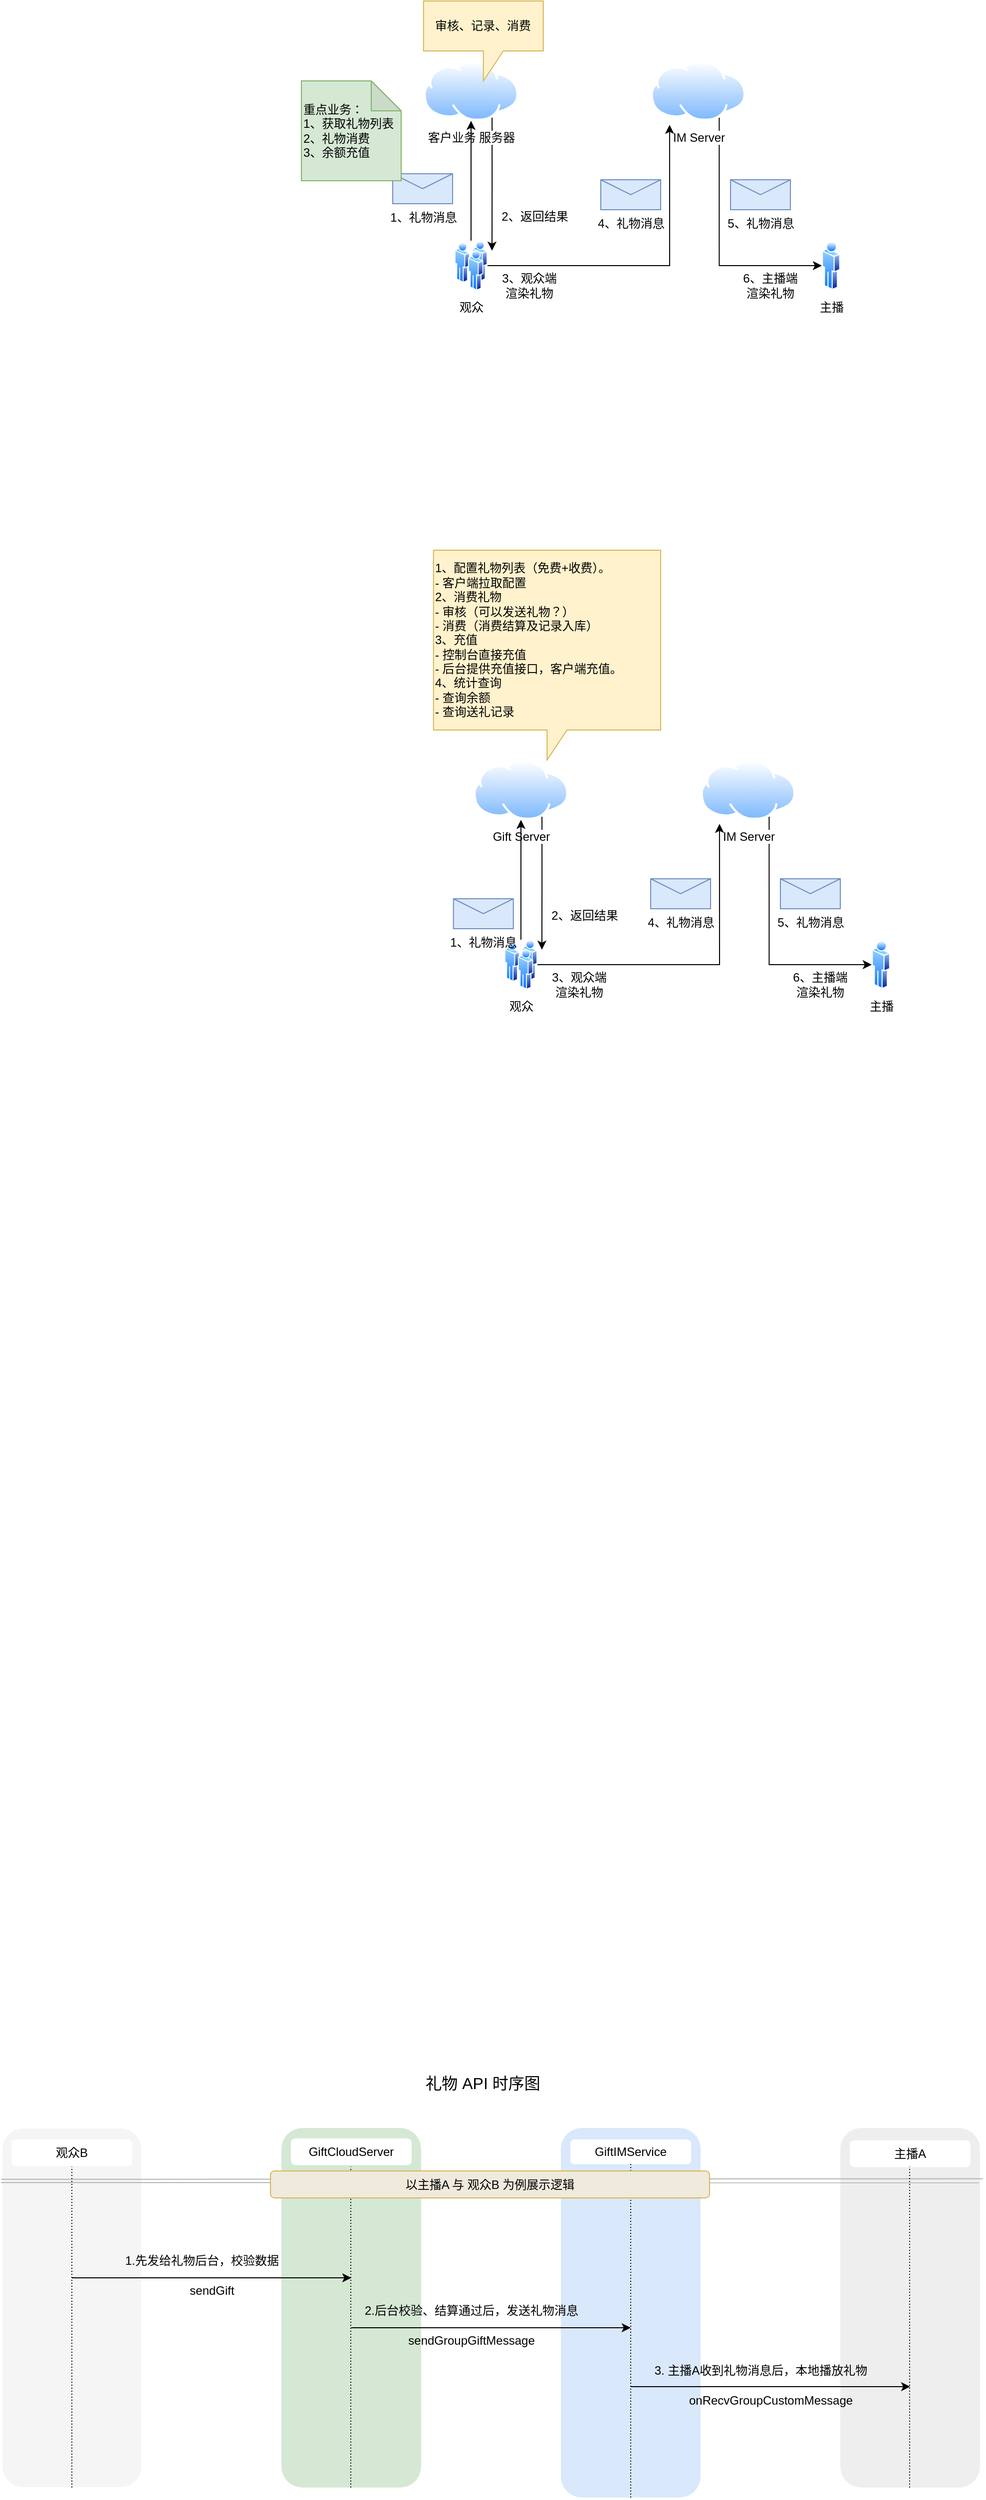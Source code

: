 <mxfile version="24.7.15">
  <diagram name="第 1 页" id="jcVEZMa674RAuCqElUsa">
    <mxGraphModel dx="1970" dy="1035" grid="0" gridSize="10" guides="1" tooltips="1" connect="1" arrows="1" fold="1" page="0" pageScale="1" pageWidth="827" pageHeight="1169" math="0" shadow="0">
      <root>
        <mxCell id="0" />
        <mxCell id="1" parent="0" />
        <mxCell id="g0dAhYQNbu406ivaat-B-29" style="edgeStyle=orthogonalEdgeStyle;rounded=0;orthogonalLoop=1;jettySize=auto;html=1;exitX=0.75;exitY=1;exitDx=0;exitDy=0;entryX=0;entryY=0.5;entryDx=0;entryDy=0;" parent="1" source="g0dAhYQNbu406ivaat-B-1" target="g0dAhYQNbu406ivaat-B-4" edge="1">
          <mxGeometry relative="1" as="geometry">
            <Array as="points">
              <mxPoint x="518" y="535" />
            </Array>
          </mxGeometry>
        </mxCell>
        <mxCell id="g0dAhYQNbu406ivaat-B-1" value="IM Server" style="image;aspect=fixed;perimeter=ellipsePerimeter;html=1;align=center;shadow=0;dashed=0;spacingTop=3;image=img/lib/active_directory/internet_cloud.svg;" parent="1" vertex="1">
          <mxGeometry x="450" y="330" width="95.24" height="60" as="geometry" />
        </mxCell>
        <mxCell id="g0dAhYQNbu406ivaat-B-26" style="edgeStyle=orthogonalEdgeStyle;rounded=0;orthogonalLoop=1;jettySize=auto;html=1;exitX=0.75;exitY=1;exitDx=0;exitDy=0;" parent="1" source="g0dAhYQNbu406ivaat-B-2" edge="1">
          <mxGeometry relative="1" as="geometry">
            <mxPoint x="291" y="520" as="targetPoint" />
          </mxGeometry>
        </mxCell>
        <mxCell id="g0dAhYQNbu406ivaat-B-2" value="客户业务 服务器" style="image;aspect=fixed;perimeter=ellipsePerimeter;html=1;align=center;shadow=0;dashed=0;spacingTop=3;image=img/lib/active_directory/internet_cloud.svg;" parent="1" vertex="1">
          <mxGeometry x="222.38" y="330" width="95.24" height="60" as="geometry" />
        </mxCell>
        <mxCell id="g0dAhYQNbu406ivaat-B-24" value="" style="edgeStyle=orthogonalEdgeStyle;rounded=0;orthogonalLoop=1;jettySize=auto;html=1;" parent="1" source="g0dAhYQNbu406ivaat-B-3" target="g0dAhYQNbu406ivaat-B-2" edge="1">
          <mxGeometry relative="1" as="geometry" />
        </mxCell>
        <mxCell id="g0dAhYQNbu406ivaat-B-3" value="观众" style="image;aspect=fixed;perimeter=ellipsePerimeter;html=1;align=center;shadow=0;dashed=0;spacingTop=3;image=img/lib/active_directory/users.svg;" parent="1" vertex="1">
          <mxGeometry x="253.5" y="510" width="33" height="50" as="geometry" />
        </mxCell>
        <mxCell id="g0dAhYQNbu406ivaat-B-4" value="主播" style="image;aspect=fixed;perimeter=ellipsePerimeter;html=1;align=center;shadow=0;dashed=0;spacingTop=3;image=img/lib/active_directory/user.svg;" parent="1" vertex="1">
          <mxGeometry x="621.5" y="510" width="18.5" height="50" as="geometry" />
        </mxCell>
        <mxCell id="g0dAhYQNbu406ivaat-B-13" value="审核、记录、消费" style="shape=callout;whiteSpace=wrap;html=1;perimeter=calloutPerimeter;fillColor=#fff2cc;strokeColor=#d6b656;" parent="1" vertex="1">
          <mxGeometry x="222.38" y="270" width="120" height="80" as="geometry" />
        </mxCell>
        <mxCell id="g0dAhYQNbu406ivaat-B-14" value="4、礼物消息" style="shape=message;html=1;html=1;outlineConnect=0;labelPosition=center;verticalLabelPosition=bottom;align=center;verticalAlign=top;fillColor=#dae8fc;strokeColor=#6c8ebf;" parent="1" vertex="1">
          <mxGeometry x="400" y="449" width="60" height="30" as="geometry" />
        </mxCell>
        <mxCell id="g0dAhYQNbu406ivaat-B-16" value="1、礼物消息" style="shape=message;html=1;html=1;outlineConnect=0;labelPosition=center;verticalLabelPosition=bottom;align=center;verticalAlign=top;fillColor=#dae8fc;strokeColor=#6c8ebf;" parent="1" vertex="1">
          <mxGeometry x="191.5" y="443" width="60" height="30" as="geometry" />
        </mxCell>
        <mxCell id="g0dAhYQNbu406ivaat-B-20" value="2、返回结果" style="text;html=1;align=center;verticalAlign=middle;whiteSpace=wrap;rounded=0;" parent="1" vertex="1">
          <mxGeometry x="297" y="471" width="73.5" height="30" as="geometry" />
        </mxCell>
        <mxCell id="g0dAhYQNbu406ivaat-B-21" value="5、礼物消息" style="shape=message;html=1;html=1;outlineConnect=0;labelPosition=center;verticalLabelPosition=bottom;align=center;verticalAlign=top;fillColor=#dae8fc;strokeColor=#6c8ebf;" parent="1" vertex="1">
          <mxGeometry x="530" y="449" width="60" height="30" as="geometry" />
        </mxCell>
        <mxCell id="g0dAhYQNbu406ivaat-B-27" style="edgeStyle=orthogonalEdgeStyle;rounded=0;orthogonalLoop=1;jettySize=auto;html=1;exitX=1;exitY=0.5;exitDx=0;exitDy=0;entryX=0.199;entryY=1.067;entryDx=0;entryDy=0;entryPerimeter=0;" parent="1" source="g0dAhYQNbu406ivaat-B-3" target="g0dAhYQNbu406ivaat-B-1" edge="1">
          <mxGeometry relative="1" as="geometry" />
        </mxCell>
        <mxCell id="g0dAhYQNbu406ivaat-B-37" value="6、主播端渲染礼物" style="text;html=1;align=center;verticalAlign=middle;whiteSpace=wrap;rounded=0;" parent="1" vertex="1">
          <mxGeometry x="540" y="540" width="60" height="30" as="geometry" />
        </mxCell>
        <mxCell id="g0dAhYQNbu406ivaat-B-38" value="3、观众端渲染礼物" style="text;html=1;align=center;verticalAlign=middle;whiteSpace=wrap;rounded=0;" parent="1" vertex="1">
          <mxGeometry x="297" y="540" width="63" height="30" as="geometry" />
        </mxCell>
        <mxCell id="g0dAhYQNbu406ivaat-B-39" value="&lt;div&gt;重点业务：&lt;/div&gt;1、获取礼物列表&lt;div&gt;2、礼物消费&lt;/div&gt;&lt;div&gt;3、余额充值&lt;/div&gt;" style="shape=note;whiteSpace=wrap;html=1;backgroundOutline=1;darkOpacity=0.05;align=left;fillColor=#d5e8d4;strokeColor=#82b366;" parent="1" vertex="1">
          <mxGeometry x="100" y="350" width="100" height="100" as="geometry" />
        </mxCell>
        <mxCell id="nutGatzAmaSmmzDg8kPc-3" style="edgeStyle=orthogonalEdgeStyle;rounded=0;orthogonalLoop=1;jettySize=auto;html=1;exitX=0.75;exitY=1;exitDx=0;exitDy=0;entryX=0;entryY=0.5;entryDx=0;entryDy=0;" parent="1" source="nutGatzAmaSmmzDg8kPc-4" target="nutGatzAmaSmmzDg8kPc-9" edge="1">
          <mxGeometry relative="1" as="geometry">
            <Array as="points">
              <mxPoint x="568" y="1235" />
            </Array>
          </mxGeometry>
        </mxCell>
        <mxCell id="nutGatzAmaSmmzDg8kPc-4" value="IM Server" style="image;aspect=fixed;perimeter=ellipsePerimeter;html=1;align=center;shadow=0;dashed=0;spacingTop=3;image=img/lib/active_directory/internet_cloud.svg;" parent="1" vertex="1">
          <mxGeometry x="500" y="1030" width="95.24" height="60" as="geometry" />
        </mxCell>
        <mxCell id="nutGatzAmaSmmzDg8kPc-5" style="edgeStyle=orthogonalEdgeStyle;rounded=0;orthogonalLoop=1;jettySize=auto;html=1;exitX=0.75;exitY=1;exitDx=0;exitDy=0;" parent="1" source="nutGatzAmaSmmzDg8kPc-6" edge="1">
          <mxGeometry relative="1" as="geometry">
            <mxPoint x="341" y="1220" as="targetPoint" />
          </mxGeometry>
        </mxCell>
        <mxCell id="nutGatzAmaSmmzDg8kPc-6" value="Gift Server" style="image;aspect=fixed;perimeter=ellipsePerimeter;html=1;align=center;shadow=0;dashed=0;spacingTop=3;image=img/lib/active_directory/internet_cloud.svg;" parent="1" vertex="1">
          <mxGeometry x="272.38" y="1030" width="95.24" height="60" as="geometry" />
        </mxCell>
        <mxCell id="nutGatzAmaSmmzDg8kPc-7" value="" style="edgeStyle=orthogonalEdgeStyle;rounded=0;orthogonalLoop=1;jettySize=auto;html=1;" parent="1" source="nutGatzAmaSmmzDg8kPc-8" target="nutGatzAmaSmmzDg8kPc-6" edge="1">
          <mxGeometry relative="1" as="geometry" />
        </mxCell>
        <mxCell id="nutGatzAmaSmmzDg8kPc-8" value="观众" style="image;aspect=fixed;perimeter=ellipsePerimeter;html=1;align=center;shadow=0;dashed=0;spacingTop=3;image=img/lib/active_directory/users.svg;" parent="1" vertex="1">
          <mxGeometry x="303.5" y="1210" width="33" height="50" as="geometry" />
        </mxCell>
        <mxCell id="nutGatzAmaSmmzDg8kPc-9" value="主播" style="image;aspect=fixed;perimeter=ellipsePerimeter;html=1;align=center;shadow=0;dashed=0;spacingTop=3;image=img/lib/active_directory/user.svg;" parent="1" vertex="1">
          <mxGeometry x="671.5" y="1210" width="18.5" height="50" as="geometry" />
        </mxCell>
        <mxCell id="nutGatzAmaSmmzDg8kPc-10" value="&lt;div&gt;1、配置礼物列表（免费+收费）。&lt;/div&gt;&lt;div&gt;- 客户端拉取配置&lt;/div&gt;&lt;div&gt;2、消费礼物&lt;/div&gt;&lt;div&gt;-&amp;nbsp;&lt;span style=&quot;background-color: initial;&quot;&gt;审核（可以发送礼物？）&lt;/span&gt;&lt;/div&gt;&lt;div&gt;&lt;span style=&quot;background-color: initial;&quot;&gt;- 消费（消费结算及记录入库）&lt;/span&gt;&lt;/div&gt;&lt;div&gt;&lt;span style=&quot;background-color: initial;&quot;&gt;3、充值&lt;/span&gt;&lt;/div&gt;&lt;div&gt;&lt;span style=&quot;background-color: initial;&quot;&gt;- 控制台直接充值&lt;/span&gt;&lt;/div&gt;&lt;div&gt;&lt;span style=&quot;background-color: initial;&quot;&gt;- 后台提供充值接口，客户端充值。&lt;/span&gt;&lt;/div&gt;&lt;div&gt;&lt;span style=&quot;background-color: initial;&quot;&gt;4、统计查询&lt;/span&gt;&lt;/div&gt;&lt;div&gt;&lt;span style=&quot;background-color: initial;&quot;&gt;- 查询余额&lt;/span&gt;&lt;/div&gt;&lt;div&gt;&lt;span style=&quot;background-color: initial;&quot;&gt;- 查询送礼记录&lt;/span&gt;&lt;/div&gt;" style="shape=callout;whiteSpace=wrap;html=1;perimeter=calloutPerimeter;fillColor=#fff2cc;strokeColor=#d6b656;align=left;" parent="1" vertex="1">
          <mxGeometry x="232.38" y="820" width="227.62" height="210" as="geometry" />
        </mxCell>
        <mxCell id="nutGatzAmaSmmzDg8kPc-11" value="4、礼物消息" style="shape=message;html=1;html=1;outlineConnect=0;labelPosition=center;verticalLabelPosition=bottom;align=center;verticalAlign=top;fillColor=#dae8fc;strokeColor=#6c8ebf;" parent="1" vertex="1">
          <mxGeometry x="450" y="1149" width="60" height="30" as="geometry" />
        </mxCell>
        <mxCell id="nutGatzAmaSmmzDg8kPc-12" value="1、礼物消息" style="shape=message;html=1;html=1;outlineConnect=0;labelPosition=center;verticalLabelPosition=bottom;align=center;verticalAlign=top;fillColor=#dae8fc;strokeColor=#6c8ebf;" parent="1" vertex="1">
          <mxGeometry x="252.38" y="1169" width="60" height="30" as="geometry" />
        </mxCell>
        <mxCell id="nutGatzAmaSmmzDg8kPc-13" value="2、返回结果" style="text;html=1;align=center;verticalAlign=middle;whiteSpace=wrap;rounded=0;" parent="1" vertex="1">
          <mxGeometry x="347" y="1171" width="73.5" height="30" as="geometry" />
        </mxCell>
        <mxCell id="nutGatzAmaSmmzDg8kPc-14" value="5、礼物消息" style="shape=message;html=1;html=1;outlineConnect=0;labelPosition=center;verticalLabelPosition=bottom;align=center;verticalAlign=top;fillColor=#dae8fc;strokeColor=#6c8ebf;" parent="1" vertex="1">
          <mxGeometry x="580" y="1149" width="60" height="30" as="geometry" />
        </mxCell>
        <mxCell id="nutGatzAmaSmmzDg8kPc-15" style="edgeStyle=orthogonalEdgeStyle;rounded=0;orthogonalLoop=1;jettySize=auto;html=1;exitX=1;exitY=0.5;exitDx=0;exitDy=0;entryX=0.199;entryY=1.067;entryDx=0;entryDy=0;entryPerimeter=0;" parent="1" source="nutGatzAmaSmmzDg8kPc-8" target="nutGatzAmaSmmzDg8kPc-4" edge="1">
          <mxGeometry relative="1" as="geometry" />
        </mxCell>
        <mxCell id="nutGatzAmaSmmzDg8kPc-16" value="6、主播端渲染礼物" style="text;html=1;align=center;verticalAlign=middle;whiteSpace=wrap;rounded=0;" parent="1" vertex="1">
          <mxGeometry x="590" y="1240" width="60" height="30" as="geometry" />
        </mxCell>
        <mxCell id="nutGatzAmaSmmzDg8kPc-17" value="3、观众端渲染礼物" style="text;html=1;align=center;verticalAlign=middle;whiteSpace=wrap;rounded=0;" parent="1" vertex="1">
          <mxGeometry x="347" y="1240" width="63" height="30" as="geometry" />
        </mxCell>
        <mxCell id="BIol5dCqHIM_bmdfUZsF-23" value="" style="group" vertex="1" connectable="0" parent="1">
          <mxGeometry x="-200" y="2400" width="140" height="360" as="geometry" />
        </mxCell>
        <mxCell id="BIol5dCqHIM_bmdfUZsF-15" value="" style="rounded=1;whiteSpace=wrap;html=1;fillColor=#f5f5f5;fontColor=#333333;strokeColor=#FFFFFF;" vertex="1" parent="BIol5dCqHIM_bmdfUZsF-23">
          <mxGeometry width="140" height="360" as="geometry" />
        </mxCell>
        <mxCell id="BIol5dCqHIM_bmdfUZsF-16" value="观众B" style="rounded=1;whiteSpace=wrap;html=1;strokeColor=#FFFFFF;" vertex="1" parent="BIol5dCqHIM_bmdfUZsF-23">
          <mxGeometry x="10" y="11.857" width="120" height="25.714" as="geometry" />
        </mxCell>
        <mxCell id="BIol5dCqHIM_bmdfUZsF-41" value="" style="endArrow=none;dashed=1;html=1;rounded=0;exitX=0.5;exitY=1;exitDx=0;exitDy=0;dashPattern=1 2;" edge="1" parent="BIol5dCqHIM_bmdfUZsF-23" source="BIol5dCqHIM_bmdfUZsF-15">
          <mxGeometry width="50" height="50" relative="1" as="geometry">
            <mxPoint x="340" y="173.571" as="sourcePoint" />
            <mxPoint x="70" y="38.571" as="targetPoint" />
          </mxGeometry>
        </mxCell>
        <mxCell id="BIol5dCqHIM_bmdfUZsF-24" value="" style="group" vertex="1" connectable="0" parent="1">
          <mxGeometry x="360" y="2400" width="140" height="370" as="geometry" />
        </mxCell>
        <mxCell id="BIol5dCqHIM_bmdfUZsF-25" value="" style="rounded=1;whiteSpace=wrap;html=1;fillColor=#dae8fc;strokeColor=none;" vertex="1" parent="BIol5dCqHIM_bmdfUZsF-24">
          <mxGeometry width="140" height="370" as="geometry" />
        </mxCell>
        <mxCell id="BIol5dCqHIM_bmdfUZsF-26" value="GiftIMService" style="rounded=1;whiteSpace=wrap;html=1;strokeColor=#FFFFFF;" vertex="1" parent="BIol5dCqHIM_bmdfUZsF-24">
          <mxGeometry x="10" y="11.935" width="120" height="23.871" as="geometry" />
        </mxCell>
        <mxCell id="BIol5dCqHIM_bmdfUZsF-45" value="" style="endArrow=none;dashed=1;html=1;rounded=0;exitX=0.5;exitY=1;exitDx=0;exitDy=0;dashPattern=1 2;entryX=0.5;entryY=1;entryDx=0;entryDy=0;" edge="1" parent="BIol5dCqHIM_bmdfUZsF-24" source="BIol5dCqHIM_bmdfUZsF-25" target="BIol5dCqHIM_bmdfUZsF-26">
          <mxGeometry width="50" height="50" relative="1" as="geometry">
            <mxPoint x="60" y="393.871" as="sourcePoint" />
            <mxPoint x="60" y="95.484" as="targetPoint" />
          </mxGeometry>
        </mxCell>
        <mxCell id="BIol5dCqHIM_bmdfUZsF-27" value="" style="group" vertex="1" connectable="0" parent="1">
          <mxGeometry x="80" y="2400" width="140" height="360" as="geometry" />
        </mxCell>
        <mxCell id="BIol5dCqHIM_bmdfUZsF-28" value="" style="rounded=1;whiteSpace=wrap;html=1;fillColor=#d5e8d4;strokeColor=none;" vertex="1" parent="BIol5dCqHIM_bmdfUZsF-27">
          <mxGeometry width="140" height="360" as="geometry" />
        </mxCell>
        <mxCell id="BIol5dCqHIM_bmdfUZsF-29" value="GiftCloudServer" style="rounded=1;whiteSpace=wrap;html=1;strokeColor=#FFFFFF;" vertex="1" parent="BIol5dCqHIM_bmdfUZsF-27">
          <mxGeometry x="10" y="10.857" width="120" height="25.714" as="geometry" />
        </mxCell>
        <mxCell id="BIol5dCqHIM_bmdfUZsF-44" value="" style="endArrow=none;dashed=1;html=1;rounded=0;exitX=0.5;exitY=1;exitDx=0;exitDy=0;dashPattern=1 2;" edge="1" parent="BIol5dCqHIM_bmdfUZsF-27">
          <mxGeometry width="50" height="50" relative="1" as="geometry">
            <mxPoint x="69.5" y="360" as="sourcePoint" />
            <mxPoint x="69.5" y="38.571" as="targetPoint" />
          </mxGeometry>
        </mxCell>
        <mxCell id="BIol5dCqHIM_bmdfUZsF-30" value="" style="group" vertex="1" connectable="0" parent="1">
          <mxGeometry x="640" y="2400" width="140" height="360" as="geometry" />
        </mxCell>
        <mxCell id="BIol5dCqHIM_bmdfUZsF-31" value="" style="rounded=1;whiteSpace=wrap;html=1;fillColor=#eeeeee;strokeColor=none;" vertex="1" parent="BIol5dCqHIM_bmdfUZsF-30">
          <mxGeometry width="140" height="360" as="geometry" />
        </mxCell>
        <mxCell id="BIol5dCqHIM_bmdfUZsF-32" value="主播A" style="rounded=1;whiteSpace=wrap;html=1;strokeColor=#FFFFFF;" vertex="1" parent="BIol5dCqHIM_bmdfUZsF-30">
          <mxGeometry x="10" y="12.857" width="120" height="25.714" as="geometry" />
        </mxCell>
        <mxCell id="BIol5dCqHIM_bmdfUZsF-34" value="" style="endArrow=none;html=1;rounded=0;strokeColor=#B3B3B3;entryX=0.993;entryY=0.152;entryDx=0;entryDy=0;entryPerimeter=0;" edge="1" parent="BIol5dCqHIM_bmdfUZsF-30" target="BIol5dCqHIM_bmdfUZsF-31">
          <mxGeometry width="50" height="50" relative="1" as="geometry">
            <mxPoint x="-841" y="54.643" as="sourcePoint" />
            <mxPoint x="129" y="54.643" as="targetPoint" />
          </mxGeometry>
        </mxCell>
        <mxCell id="BIol5dCqHIM_bmdfUZsF-33" value="" style="endArrow=none;html=1;rounded=0;strokeColor=#B3B3B3;entryX=1.029;entryY=0.141;entryDx=0;entryDy=0;entryPerimeter=0;" edge="1" parent="BIol5dCqHIM_bmdfUZsF-30">
          <mxGeometry width="50" height="50" relative="1" as="geometry">
            <mxPoint x="-841" y="51.429" as="sourcePoint" />
            <mxPoint x="143.06" y="50.76" as="targetPoint" />
          </mxGeometry>
        </mxCell>
        <mxCell id="BIol5dCqHIM_bmdfUZsF-46" value="" style="endArrow=none;dashed=1;html=1;rounded=0;exitX=0.5;exitY=1;exitDx=0;exitDy=0;dashPattern=1 2;" edge="1" parent="BIol5dCqHIM_bmdfUZsF-30">
          <mxGeometry width="50" height="50" relative="1" as="geometry">
            <mxPoint x="69.5" y="360" as="sourcePoint" />
            <mxPoint x="69.5" y="38.571" as="targetPoint" />
          </mxGeometry>
        </mxCell>
        <mxCell id="BIol5dCqHIM_bmdfUZsF-36" value="礼物 API 时序图" style="rounded=0;whiteSpace=wrap;html=1;fontSize=16;strokeColor=none;" vertex="1" parent="1">
          <mxGeometry x="222.38" y="2325" width="120" height="60" as="geometry" />
        </mxCell>
        <mxCell id="BIol5dCqHIM_bmdfUZsF-39" value="以主播A 与 观众B 为例展示逻辑" style="rounded=1;whiteSpace=wrap;html=1;fillColor=#EFEADC;strokeColor=#d6b656;" vertex="1" parent="1">
          <mxGeometry x="69" y="2443" width="440" height="27" as="geometry" />
        </mxCell>
        <mxCell id="BIol5dCqHIM_bmdfUZsF-47" value="" style="endArrow=classic;html=1;rounded=0;" edge="1" parent="1">
          <mxGeometry width="50" height="50" relative="1" as="geometry">
            <mxPoint x="-130" y="2550" as="sourcePoint" />
            <mxPoint x="150" y="2550" as="targetPoint" />
          </mxGeometry>
        </mxCell>
        <mxCell id="BIol5dCqHIM_bmdfUZsF-48" value="sendGift" style="text;html=1;align=center;verticalAlign=middle;resizable=0;points=[];autosize=1;strokeColor=none;fillColor=none;" vertex="1" parent="1">
          <mxGeometry x="-25" y="2548" width="70" height="30" as="geometry" />
        </mxCell>
        <mxCell id="BIol5dCqHIM_bmdfUZsF-49" value="1.先发给礼物后台，校验数据" style="text;html=1;align=center;verticalAlign=middle;resizable=0;points=[];autosize=1;strokeColor=none;fillColor=none;" vertex="1" parent="1">
          <mxGeometry x="-90" y="2518" width="180" height="30" as="geometry" />
        </mxCell>
        <mxCell id="BIol5dCqHIM_bmdfUZsF-50" value="" style="endArrow=classic;html=1;rounded=0;" edge="1" parent="1">
          <mxGeometry width="50" height="50" relative="1" as="geometry">
            <mxPoint x="150" y="2600" as="sourcePoint" />
            <mxPoint x="430" y="2600" as="targetPoint" />
          </mxGeometry>
        </mxCell>
        <mxCell id="BIol5dCqHIM_bmdfUZsF-52" value="2.后台校验、结算通过后，发送礼物消息" style="text;html=1;align=center;verticalAlign=middle;resizable=0;points=[];autosize=1;strokeColor=none;fillColor=none;" vertex="1" parent="1">
          <mxGeometry x="154" y="2570" width="232" height="26" as="geometry" />
        </mxCell>
        <mxCell id="BIol5dCqHIM_bmdfUZsF-55" value="sendGroupGiftMessage" style="text;html=1;align=center;verticalAlign=middle;resizable=0;points=[];autosize=1;strokeColor=none;fillColor=none;" vertex="1" parent="1">
          <mxGeometry x="195" y="2598" width="150" height="30" as="geometry" />
        </mxCell>
        <mxCell id="BIol5dCqHIM_bmdfUZsF-56" value="onRecvGroupCustomMessage" style="text;html=1;align=center;verticalAlign=middle;resizable=0;points=[];autosize=1;strokeColor=none;fillColor=none;" vertex="1" parent="1">
          <mxGeometry x="475" y="2658" width="190" height="30" as="geometry" />
        </mxCell>
        <mxCell id="BIol5dCqHIM_bmdfUZsF-57" value="3. 主播A收到礼物消息后，本地播放礼物" style="text;html=1;align=center;verticalAlign=middle;resizable=0;points=[];autosize=1;strokeColor=none;fillColor=none;" vertex="1" parent="1">
          <mxGeometry x="440" y="2628" width="240" height="30" as="geometry" />
        </mxCell>
        <mxCell id="BIol5dCqHIM_bmdfUZsF-54" value="" style="endArrow=classic;html=1;rounded=0;" edge="1" parent="1">
          <mxGeometry width="50" height="50" relative="1" as="geometry">
            <mxPoint x="430" y="2659.003" as="sourcePoint" />
            <mxPoint x="710" y="2659.003" as="targetPoint" />
          </mxGeometry>
        </mxCell>
      </root>
    </mxGraphModel>
  </diagram>
</mxfile>

